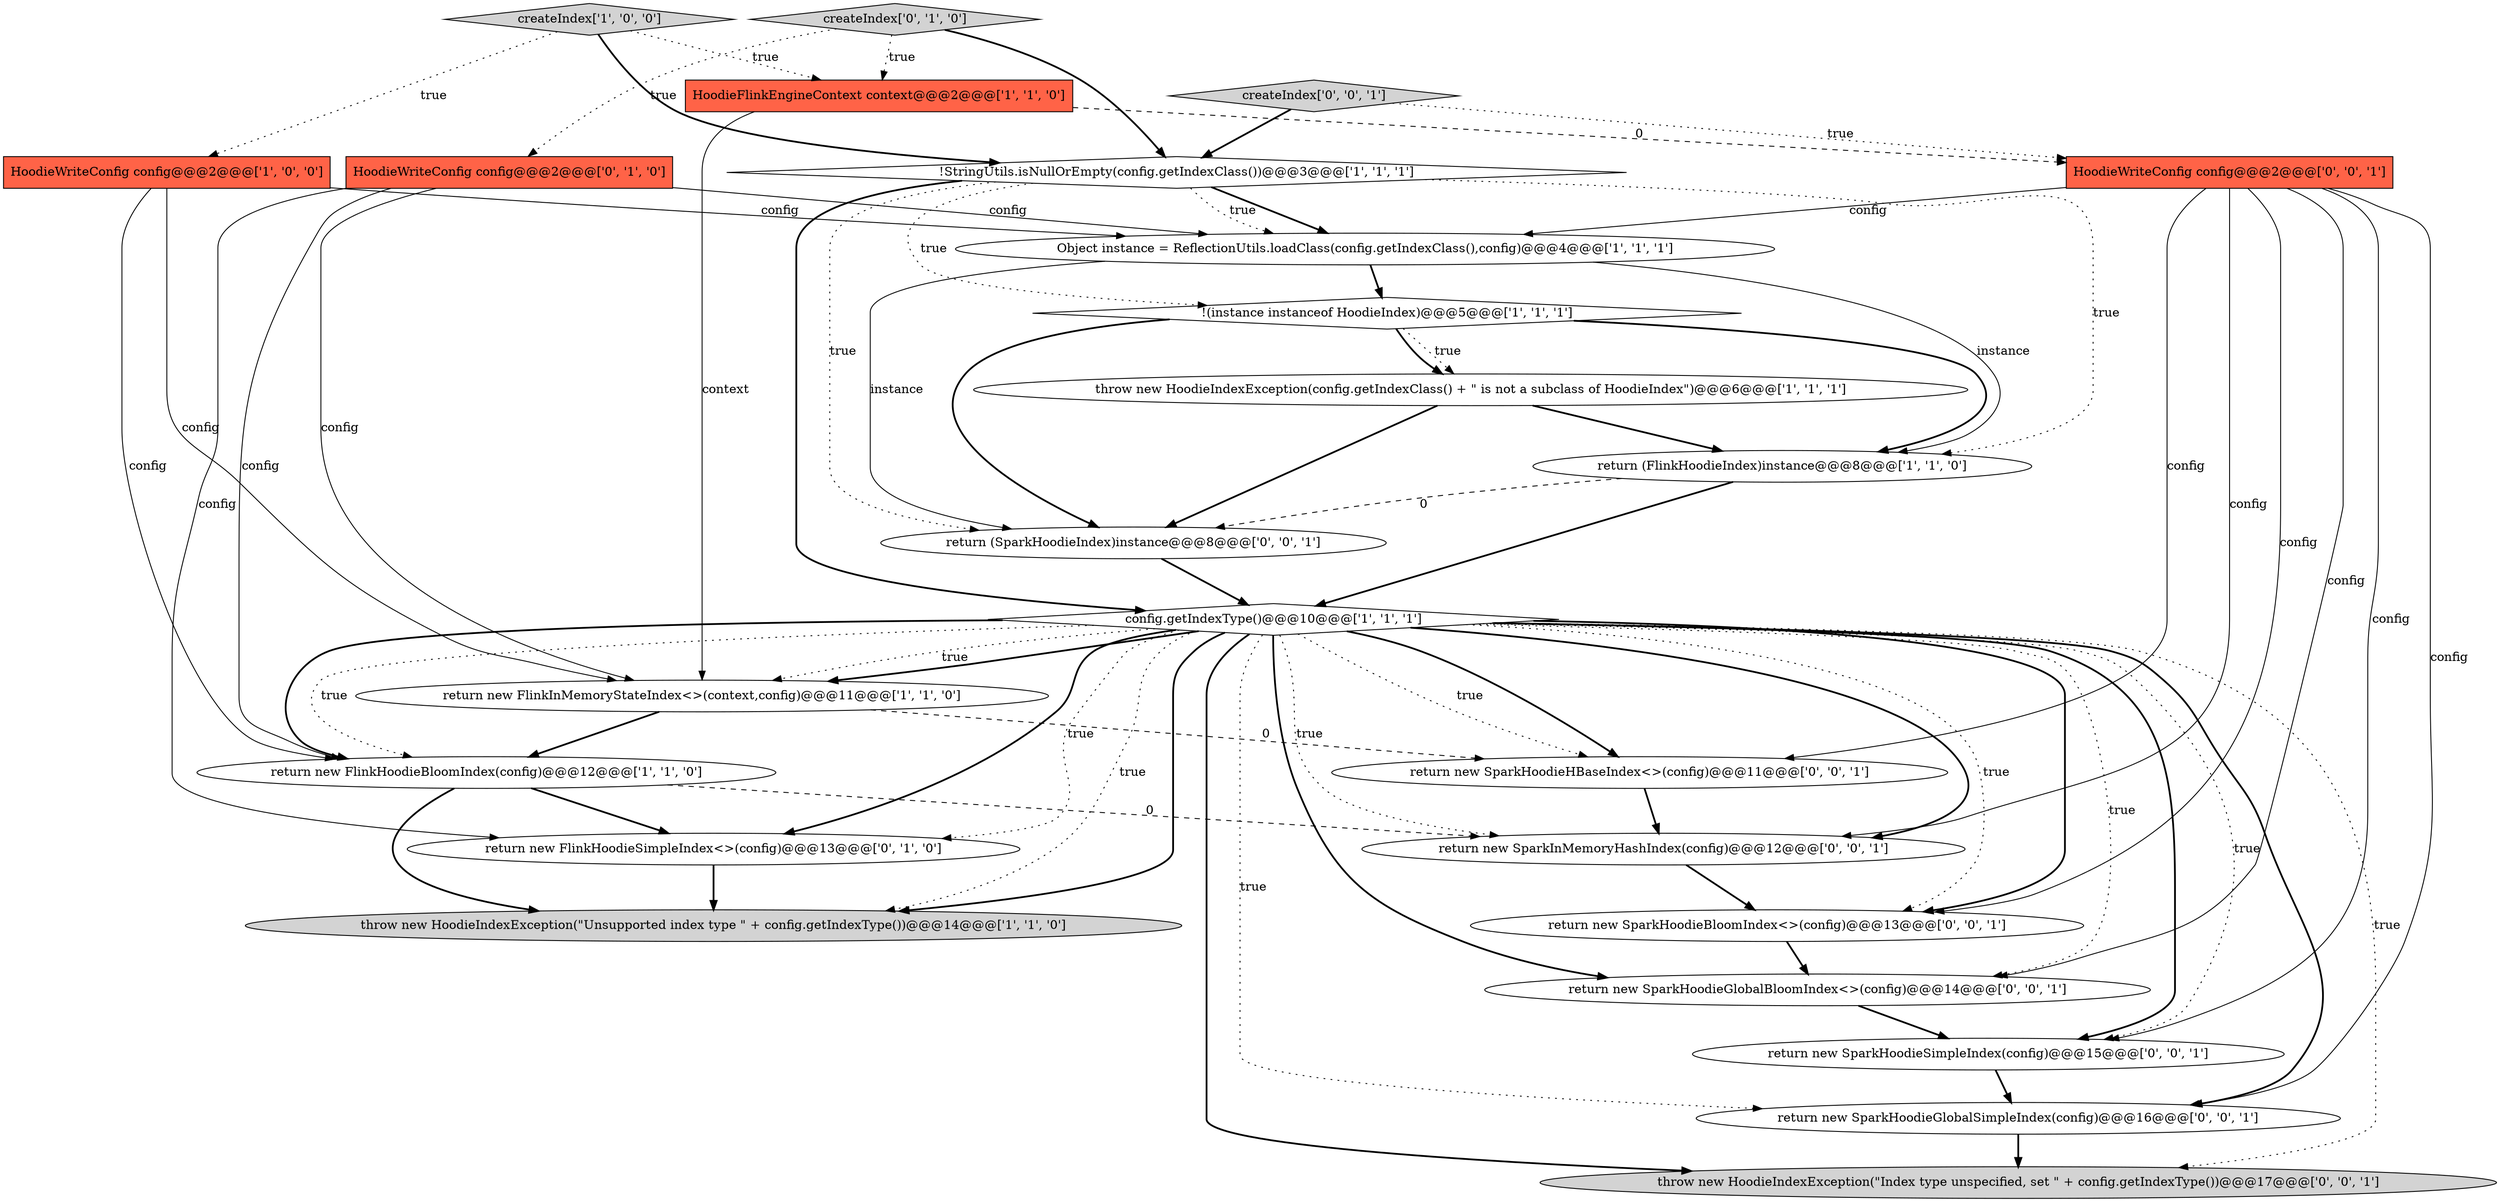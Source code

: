 digraph {
21 [style = filled, label = "createIndex['0', '0', '1']", fillcolor = lightgray, shape = diamond image = "AAA0AAABBB3BBB"];
4 [style = filled, label = "return (FlinkHoodieIndex)instance@@@8@@@['1', '1', '0']", fillcolor = white, shape = ellipse image = "AAA0AAABBB1BBB"];
13 [style = filled, label = "return new FlinkHoodieSimpleIndex<>(config)@@@13@@@['0', '1', '0']", fillcolor = white, shape = ellipse image = "AAA1AAABBB2BBB"];
10 [style = filled, label = "return new FlinkInMemoryStateIndex<>(context,config)@@@11@@@['1', '1', '0']", fillcolor = white, shape = ellipse image = "AAA0AAABBB1BBB"];
17 [style = filled, label = "HoodieWriteConfig config@@@2@@@['0', '0', '1']", fillcolor = tomato, shape = box image = "AAA0AAABBB3BBB"];
20 [style = filled, label = "throw new HoodieIndexException(\"Index type unspecified, set \" + config.getIndexType())@@@17@@@['0', '0', '1']", fillcolor = lightgray, shape = ellipse image = "AAA0AAABBB3BBB"];
12 [style = filled, label = "createIndex['0', '1', '0']", fillcolor = lightgray, shape = diamond image = "AAA0AAABBB2BBB"];
0 [style = filled, label = "!(instance instanceof HoodieIndex)@@@5@@@['1', '1', '1']", fillcolor = white, shape = diamond image = "AAA0AAABBB1BBB"];
16 [style = filled, label = "return new SparkInMemoryHashIndex(config)@@@12@@@['0', '0', '1']", fillcolor = white, shape = ellipse image = "AAA0AAABBB3BBB"];
22 [style = filled, label = "return new SparkHoodieHBaseIndex<>(config)@@@11@@@['0', '0', '1']", fillcolor = white, shape = ellipse image = "AAA0AAABBB3BBB"];
5 [style = filled, label = "return new FlinkHoodieBloomIndex(config)@@@12@@@['1', '1', '0']", fillcolor = white, shape = ellipse image = "AAA0AAABBB1BBB"];
1 [style = filled, label = "throw new HoodieIndexException(config.getIndexClass() + \" is not a subclass of HoodieIndex\")@@@6@@@['1', '1', '1']", fillcolor = white, shape = ellipse image = "AAA0AAABBB1BBB"];
6 [style = filled, label = "HoodieFlinkEngineContext context@@@2@@@['1', '1', '0']", fillcolor = tomato, shape = box image = "AAA0AAABBB1BBB"];
2 [style = filled, label = "HoodieWriteConfig config@@@2@@@['1', '0', '0']", fillcolor = tomato, shape = box image = "AAA0AAABBB1BBB"];
8 [style = filled, label = "throw new HoodieIndexException(\"Unsupported index type \" + config.getIndexType())@@@14@@@['1', '1', '0']", fillcolor = lightgray, shape = ellipse image = "AAA0AAABBB1BBB"];
3 [style = filled, label = "!StringUtils.isNullOrEmpty(config.getIndexClass())@@@3@@@['1', '1', '1']", fillcolor = white, shape = diamond image = "AAA0AAABBB1BBB"];
14 [style = filled, label = "HoodieWriteConfig config@@@2@@@['0', '1', '0']", fillcolor = tomato, shape = box image = "AAA0AAABBB2BBB"];
11 [style = filled, label = "config.getIndexType()@@@10@@@['1', '1', '1']", fillcolor = white, shape = diamond image = "AAA0AAABBB1BBB"];
18 [style = filled, label = "return new SparkHoodieSimpleIndex(config)@@@15@@@['0', '0', '1']", fillcolor = white, shape = ellipse image = "AAA0AAABBB3BBB"];
24 [style = filled, label = "return new SparkHoodieGlobalSimpleIndex(config)@@@16@@@['0', '0', '1']", fillcolor = white, shape = ellipse image = "AAA0AAABBB3BBB"];
7 [style = filled, label = "Object instance = ReflectionUtils.loadClass(config.getIndexClass(),config)@@@4@@@['1', '1', '1']", fillcolor = white, shape = ellipse image = "AAA0AAABBB1BBB"];
15 [style = filled, label = "return new SparkHoodieGlobalBloomIndex<>(config)@@@14@@@['0', '0', '1']", fillcolor = white, shape = ellipse image = "AAA0AAABBB3BBB"];
19 [style = filled, label = "return new SparkHoodieBloomIndex<>(config)@@@13@@@['0', '0', '1']", fillcolor = white, shape = ellipse image = "AAA0AAABBB3BBB"];
23 [style = filled, label = "return (SparkHoodieIndex)instance@@@8@@@['0', '0', '1']", fillcolor = white, shape = ellipse image = "AAA0AAABBB3BBB"];
9 [style = filled, label = "createIndex['1', '0', '0']", fillcolor = lightgray, shape = diamond image = "AAA0AAABBB1BBB"];
11->22 [style = bold, label=""];
5->16 [style = dashed, label="0"];
21->3 [style = bold, label=""];
0->1 [style = dotted, label="true"];
3->11 [style = bold, label=""];
14->13 [style = solid, label="config"];
0->4 [style = bold, label=""];
5->8 [style = bold, label=""];
11->20 [style = bold, label=""];
11->24 [style = dotted, label="true"];
11->10 [style = dotted, label="true"];
17->15 [style = solid, label="config"];
4->23 [style = dashed, label="0"];
15->18 [style = bold, label=""];
24->20 [style = bold, label=""];
18->24 [style = bold, label=""];
4->11 [style = bold, label=""];
16->19 [style = bold, label=""];
3->23 [style = dotted, label="true"];
14->10 [style = solid, label="config"];
2->5 [style = solid, label="config"];
9->3 [style = bold, label=""];
17->7 [style = solid, label="config"];
22->16 [style = bold, label=""];
19->15 [style = bold, label=""];
21->17 [style = dotted, label="true"];
11->18 [style = bold, label=""];
23->11 [style = bold, label=""];
11->16 [style = bold, label=""];
11->15 [style = bold, label=""];
2->10 [style = solid, label="config"];
1->23 [style = bold, label=""];
17->24 [style = solid, label="config"];
9->2 [style = dotted, label="true"];
3->7 [style = bold, label=""];
11->24 [style = bold, label=""];
0->1 [style = bold, label=""];
14->5 [style = solid, label="config"];
9->6 [style = dotted, label="true"];
5->13 [style = bold, label=""];
6->10 [style = solid, label="context"];
3->0 [style = dotted, label="true"];
11->16 [style = dotted, label="true"];
0->23 [style = bold, label=""];
2->7 [style = solid, label="config"];
14->7 [style = solid, label="config"];
11->8 [style = dotted, label="true"];
11->10 [style = bold, label=""];
17->18 [style = solid, label="config"];
3->4 [style = dotted, label="true"];
11->19 [style = dotted, label="true"];
7->23 [style = solid, label="instance"];
11->8 [style = bold, label=""];
12->3 [style = bold, label=""];
11->19 [style = bold, label=""];
7->0 [style = bold, label=""];
6->17 [style = dashed, label="0"];
12->14 [style = dotted, label="true"];
11->18 [style = dotted, label="true"];
11->20 [style = dotted, label="true"];
1->4 [style = bold, label=""];
11->15 [style = dotted, label="true"];
11->5 [style = bold, label=""];
17->16 [style = solid, label="config"];
11->13 [style = bold, label=""];
17->19 [style = solid, label="config"];
7->4 [style = solid, label="instance"];
3->7 [style = dotted, label="true"];
13->8 [style = bold, label=""];
12->6 [style = dotted, label="true"];
11->13 [style = dotted, label="true"];
11->22 [style = dotted, label="true"];
10->22 [style = dashed, label="0"];
10->5 [style = bold, label=""];
17->22 [style = solid, label="config"];
11->5 [style = dotted, label="true"];
}
